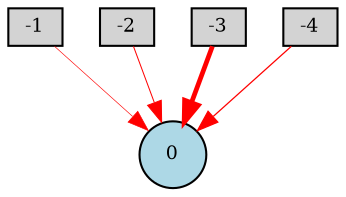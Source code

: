 digraph {
	node [fontsize=9 height=0.2 shape=circle width=0.2]
	-1 [fillcolor=lightgray shape=box style=filled]
	-2 [fillcolor=lightgray shape=box style=filled]
	-3 [fillcolor=lightgray shape=box style=filled]
	-4 [fillcolor=lightgray shape=box style=filled]
	0 [fillcolor=lightblue style=filled]
	-4 -> 0 [color=red penwidth=0.606988595603188 style=solid]
	-2 -> 0 [color=red penwidth=0.48265509588663447 style=solid]
	-3 -> 0 [color=red penwidth=2.2798492670405466 style=solid]
	-1 -> 0 [color=red penwidth=0.30364527343019077 style=solid]
}
